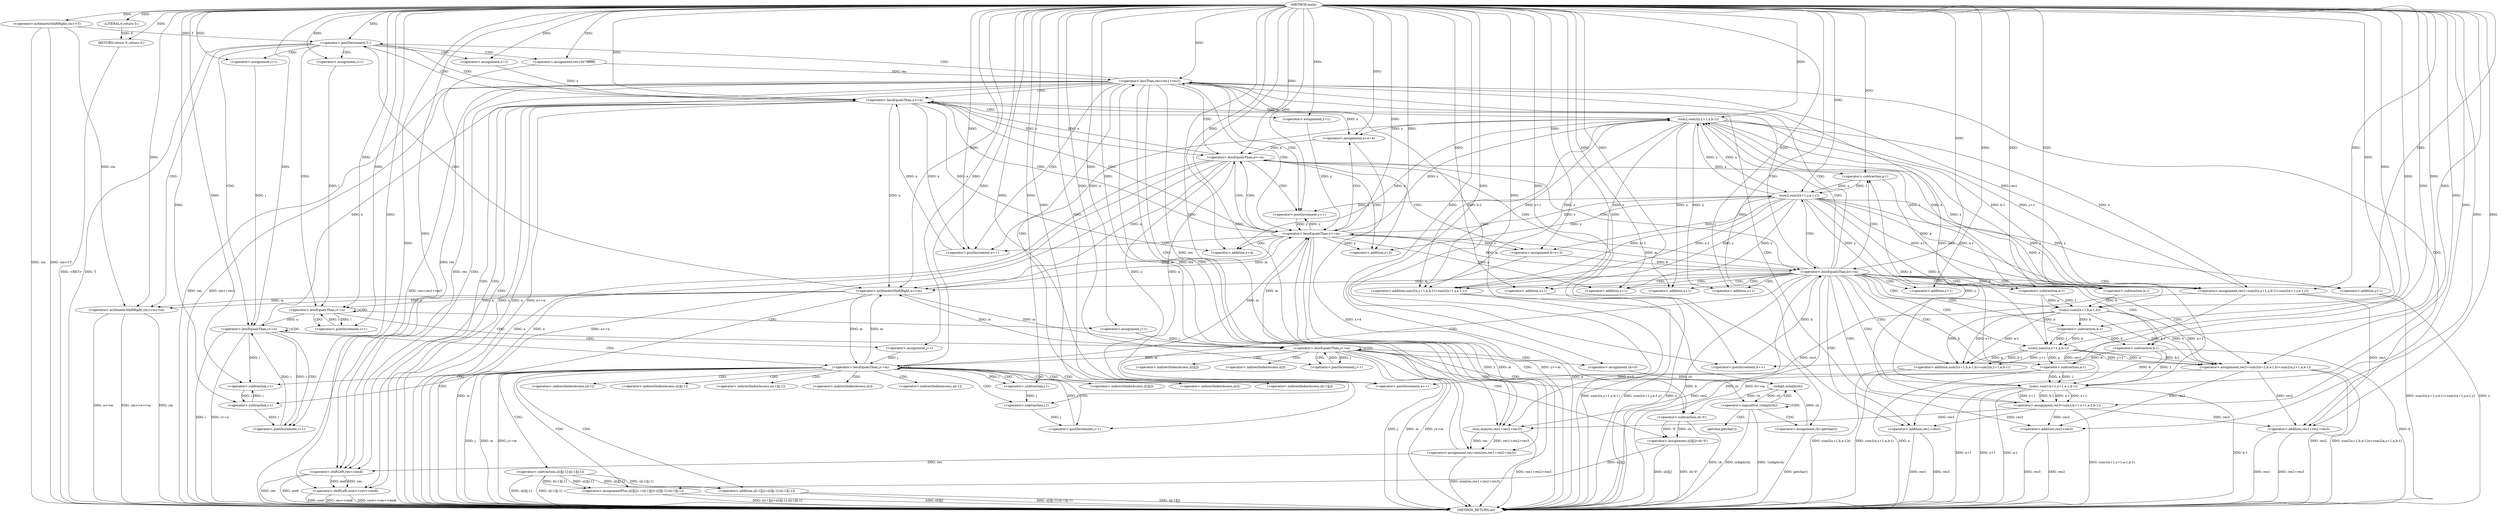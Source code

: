 digraph "main" {  
"1000165" [label = "(METHOD,main)" ]
"1000410" [label = "(METHOD_RETURN,int)" ]
"1000168" [label = "(<operator>.arithmeticShiftRight,cin>>T)" ]
"1000408" [label = "(RETURN,return 0;,return 0;)" ]
"1000172" [label = "(<operator>.postDecrement,T--)" ]
"1000409" [label = "(LITERAL,0,return 0;)" ]
"1000175" [label = "(<operator>.arithmeticShiftRight,cin>>n>>m)" ]
"1000223" [label = "(<operator>.assignment,res=0x7fffffff)" ]
"1000403" [label = "(<operator>.shiftLeft,cout<<res<<endl)" ]
"1000182" [label = "(<operator>.assignment,i=1)" ]
"1000185" [label = "(<operator>.lessEqualsThan,i<=n)" ]
"1000188" [label = "(<operator>.postIncrement,i++)" ]
"1000228" [label = "(<operator>.assignment,i=1)" ]
"1000231" [label = "(<operator>.lessEqualsThan,i<=n)" ]
"1000234" [label = "(<operator>.postIncrement,i++)" ]
"1000281" [label = "(<operator>.assignment,x=1)" ]
"1000284" [label = "(<operator>.lessEqualsThan,x<=n)" ]
"1000287" [label = "(<operator>.postIncrement,x++)" ]
"1000177" [label = "(<operator>.arithmeticShiftRight,n>>m)" ]
"1000405" [label = "(<operator>.shiftLeft,res<<endl)" ]
"1000193" [label = "(<operator>.assignment,j=1)" ]
"1000196" [label = "(<operator>.lessEqualsThan,j<=m)" ]
"1000199" [label = "(<operator>.postIncrement,j++)" ]
"1000239" [label = "(<operator>.assignment,j=1)" ]
"1000242" [label = "(<operator>.lessEqualsThan,j<=m)" ]
"1000245" [label = "(<operator>.postIncrement,j++)" ]
"1000292" [label = "(<operator>.assignment,y=1)" ]
"1000295" [label = "(<operator>.lessEqualsThan,y<=m)" ]
"1000298" [label = "(<operator>.postIncrement,y++)" ]
"1000203" [label = "(<operator>.assignment,ch=0)" ]
"1000213" [label = "(<operator>.assignment,s[i][j]=ch-'0')" ]
"1000248" [label = "(<operator>.assignmentPlus,s[i][j]+=s[i-1][j]+s[i][j-1]-s[i-1][j-1])" ]
"1000207" [label = "(<operator>.logicalNot,!isdigit(ch))" ]
"1000210" [label = "(<operator>.assignment,ch=getchar())" ]
"1000303" [label = "(<operator>.assignment,a=x+4)" ]
"1000308" [label = "(<operator>.lessEqualsThan,a<=n)" ]
"1000311" [label = "(<operator>.postIncrement,a++)" ]
"1000219" [label = "(<operator>.subtraction,ch-'0')" ]
"1000254" [label = "(<operator>.addition,s[i-1][j]+s[i][j-1]-s[i-1][j-1])" ]
"1000208" [label = "(isdigit,isdigit(ch))" ]
"1000262" [label = "(<operator>.subtraction,s[i][j-1]-s[i-1][j-1])" ]
"1000305" [label = "(<operator>.addition,x+4)" ]
"1000316" [label = "(<operator>.assignment,b=y+3)" ]
"1000321" [label = "(<operator>.lessEqualsThan,b<=m)" ]
"1000324" [label = "(<operator>.postIncrement,b++)" ]
"1000328" [label = "(<operator>.assignment,res1=sum2(x,y+1,x,b-1)+sum2(x+1,y,a-1,y))" ]
"1000350" [label = "(<operator>.assignment,res2=sum2(x+1,b,a-1,b)+sum2(a,y+1,a,b-1))" ]
"1000372" [label = "(<operator>.assignment,res3=sum1(x+1,y+1,a-1,b-1))" ]
"1000394" [label = "(<operator>.assignment,res=min(res,res1+res2+res3))" ]
"1000258" [label = "(<operator>.subtraction,i-1)" ]
"1000267" [label = "(<operator>.subtraction,j-1)" ]
"1000276" [label = "(<operator>.subtraction,j-1)" ]
"1000318" [label = "(<operator>.addition,y+3)" ]
"1000388" [label = "(<operator>.lessThan,res<res1+res3)" ]
"1000273" [label = "(<operator>.subtraction,i-1)" ]
"1000330" [label = "(<operator>.addition,sum2(x,y+1,x,b-1)+sum2(x+1,y,a-1,y))" ]
"1000352" [label = "(<operator>.addition,sum2(x+1,b,a-1,b)+sum2(a,y+1,a,b-1))" ]
"1000374" [label = "(sum1,sum1(x+1,y+1,a-1,b-1))" ]
"1000396" [label = "(min,min(res,res1+res2+res3))" ]
"1000331" [label = "(sum2,sum2(x,y+1,x,b-1))" ]
"1000340" [label = "(sum2,sum2(x+1,y,a-1,y))" ]
"1000353" [label = "(sum2,sum2(x+1,b,a-1,b))" ]
"1000362" [label = "(sum2,sum2(a,y+1,a,b-1))" ]
"1000375" [label = "(<operator>.addition,x+1)" ]
"1000378" [label = "(<operator>.addition,y+1)" ]
"1000381" [label = "(<operator>.subtraction,a-1)" ]
"1000384" [label = "(<operator>.subtraction,b-1)" ]
"1000390" [label = "(<operator>.addition,res1+res3)" ]
"1000398" [label = "(<operator>.addition,res1+res2+res3)" ]
"1000333" [label = "(<operator>.addition,y+1)" ]
"1000337" [label = "(<operator>.subtraction,b-1)" ]
"1000341" [label = "(<operator>.addition,x+1)" ]
"1000345" [label = "(<operator>.subtraction,a-1)" ]
"1000354" [label = "(<operator>.addition,x+1)" ]
"1000358" [label = "(<operator>.subtraction,a-1)" ]
"1000364" [label = "(<operator>.addition,y+1)" ]
"1000368" [label = "(<operator>.subtraction,b-1)" ]
"1000400" [label = "(<operator>.addition,res2+res3)" ]
"1000214" [label = "(<operator>.indirectIndexAccess,s[i][j])" ]
"1000249" [label = "(<operator>.indirectIndexAccess,s[i][j])" ]
"1000212" [label = "(getchar,getchar())" ]
"1000215" [label = "(<operator>.indirectIndexAccess,s[i])" ]
"1000250" [label = "(<operator>.indirectIndexAccess,s[i])" ]
"1000255" [label = "(<operator>.indirectIndexAccess,s[i-1][j])" ]
"1000256" [label = "(<operator>.indirectIndexAccess,s[i-1])" ]
"1000263" [label = "(<operator>.indirectIndexAccess,s[i][j-1])" ]
"1000270" [label = "(<operator>.indirectIndexAccess,s[i-1][j-1])" ]
"1000264" [label = "(<operator>.indirectIndexAccess,s[i])" ]
"1000271" [label = "(<operator>.indirectIndexAccess,s[i-1])" ]
  "1000168" -> "1000410"  [ label = "DDG: cin"] 
  "1000168" -> "1000410"  [ label = "DDG: cin>>T"] 
  "1000172" -> "1000410"  [ label = "DDG: T"] 
  "1000175" -> "1000410"  [ label = "DDG: cin"] 
  "1000177" -> "1000410"  [ label = "DDG: m"] 
  "1000175" -> "1000410"  [ label = "DDG: n>>m"] 
  "1000175" -> "1000410"  [ label = "DDG: cin>>n>>m"] 
  "1000231" -> "1000410"  [ label = "DDG: i"] 
  "1000231" -> "1000410"  [ label = "DDG: i<=n"] 
  "1000284" -> "1000410"  [ label = "DDG: x"] 
  "1000284" -> "1000410"  [ label = "DDG: n"] 
  "1000284" -> "1000410"  [ label = "DDG: x<=n"] 
  "1000295" -> "1000410"  [ label = "DDG: y"] 
  "1000295" -> "1000410"  [ label = "DDG: m"] 
  "1000295" -> "1000410"  [ label = "DDG: y<=m"] 
  "1000303" -> "1000410"  [ label = "DDG: x+4"] 
  "1000308" -> "1000410"  [ label = "DDG: a"] 
  "1000308" -> "1000410"  [ label = "DDG: n"] 
  "1000308" -> "1000410"  [ label = "DDG: a<=n"] 
  "1000316" -> "1000410"  [ label = "DDG: y+3"] 
  "1000321" -> "1000410"  [ label = "DDG: b"] 
  "1000321" -> "1000410"  [ label = "DDG: m"] 
  "1000321" -> "1000410"  [ label = "DDG: b<=m"] 
  "1000330" -> "1000410"  [ label = "DDG: sum2(x,y+1,x,b-1)"] 
  "1000330" -> "1000410"  [ label = "DDG: sum2(x+1,y,a-1,y)"] 
  "1000328" -> "1000410"  [ label = "DDG: sum2(x,y+1,x,b-1)+sum2(x+1,y,a-1,y)"] 
  "1000350" -> "1000410"  [ label = "DDG: res2"] 
  "1000352" -> "1000410"  [ label = "DDG: sum2(x+1,b,a-1,b)"] 
  "1000352" -> "1000410"  [ label = "DDG: sum2(a,y+1,a,b-1)"] 
  "1000350" -> "1000410"  [ label = "DDG: sum2(x+1,b,a-1,b)+sum2(a,y+1,a,b-1)"] 
  "1000375" -> "1000410"  [ label = "DDG: x"] 
  "1000374" -> "1000410"  [ label = "DDG: x+1"] 
  "1000378" -> "1000410"  [ label = "DDG: y"] 
  "1000374" -> "1000410"  [ label = "DDG: y+1"] 
  "1000381" -> "1000410"  [ label = "DDG: a"] 
  "1000374" -> "1000410"  [ label = "DDG: a-1"] 
  "1000384" -> "1000410"  [ label = "DDG: b"] 
  "1000374" -> "1000410"  [ label = "DDG: b-1"] 
  "1000372" -> "1000410"  [ label = "DDG: sum1(x+1,y+1,a-1,b-1)"] 
  "1000388" -> "1000410"  [ label = "DDG: res"] 
  "1000390" -> "1000410"  [ label = "DDG: res1"] 
  "1000390" -> "1000410"  [ label = "DDG: res3"] 
  "1000388" -> "1000410"  [ label = "DDG: res1+res3"] 
  "1000388" -> "1000410"  [ label = "DDG: res<res1+res3"] 
  "1000398" -> "1000410"  [ label = "DDG: res1"] 
  "1000400" -> "1000410"  [ label = "DDG: res2"] 
  "1000400" -> "1000410"  [ label = "DDG: res3"] 
  "1000398" -> "1000410"  [ label = "DDG: res2+res3"] 
  "1000396" -> "1000410"  [ label = "DDG: res1+res2+res3"] 
  "1000394" -> "1000410"  [ label = "DDG: min(res,res1+res2+res3)"] 
  "1000405" -> "1000410"  [ label = "DDG: res"] 
  "1000403" -> "1000410"  [ label = "DDG: res<<endl"] 
  "1000403" -> "1000410"  [ label = "DDG: cout<<res<<endl"] 
  "1000242" -> "1000410"  [ label = "DDG: j"] 
  "1000242" -> "1000410"  [ label = "DDG: m"] 
  "1000242" -> "1000410"  [ label = "DDG: j<=m"] 
  "1000248" -> "1000410"  [ label = "DDG: s[i][j]"] 
  "1000254" -> "1000410"  [ label = "DDG: s[i-1][j]"] 
  "1000262" -> "1000410"  [ label = "DDG: s[i][j-1]"] 
  "1000262" -> "1000410"  [ label = "DDG: s[i-1][j-1]"] 
  "1000254" -> "1000410"  [ label = "DDG: s[i][j-1]-s[i-1][j-1]"] 
  "1000248" -> "1000410"  [ label = "DDG: s[i-1][j]+s[i][j-1]-s[i-1][j-1]"] 
  "1000196" -> "1000410"  [ label = "DDG: j"] 
  "1000196" -> "1000410"  [ label = "DDG: m"] 
  "1000196" -> "1000410"  [ label = "DDG: j<=m"] 
  "1000207" -> "1000410"  [ label = "DDG: isdigit(ch)"] 
  "1000207" -> "1000410"  [ label = "DDG: !isdigit(ch)"] 
  "1000213" -> "1000410"  [ label = "DDG: s[i][j]"] 
  "1000219" -> "1000410"  [ label = "DDG: ch"] 
  "1000213" -> "1000410"  [ label = "DDG: ch-'0'"] 
  "1000210" -> "1000410"  [ label = "DDG: getchar()"] 
  "1000408" -> "1000410"  [ label = "DDG: <RET>"] 
  "1000405" -> "1000410"  [ label = "DDG: endl"] 
  "1000403" -> "1000410"  [ label = "DDG: cout"] 
  "1000409" -> "1000408"  [ label = "DDG: 0"] 
  "1000165" -> "1000408"  [ label = "DDG: "] 
  "1000165" -> "1000168"  [ label = "DDG: "] 
  "1000165" -> "1000409"  [ label = "DDG: "] 
  "1000168" -> "1000172"  [ label = "DDG: T"] 
  "1000165" -> "1000172"  [ label = "DDG: "] 
  "1000165" -> "1000223"  [ label = "DDG: "] 
  "1000168" -> "1000175"  [ label = "DDG: cin"] 
  "1000165" -> "1000175"  [ label = "DDG: "] 
  "1000177" -> "1000175"  [ label = "DDG: m"] 
  "1000177" -> "1000175"  [ label = "DDG: n"] 
  "1000165" -> "1000182"  [ label = "DDG: "] 
  "1000165" -> "1000228"  [ label = "DDG: "] 
  "1000165" -> "1000281"  [ label = "DDG: "] 
  "1000165" -> "1000403"  [ label = "DDG: "] 
  "1000405" -> "1000403"  [ label = "DDG: endl"] 
  "1000405" -> "1000403"  [ label = "DDG: res"] 
  "1000284" -> "1000177"  [ label = "DDG: n"] 
  "1000308" -> "1000177"  [ label = "DDG: n"] 
  "1000165" -> "1000177"  [ label = "DDG: "] 
  "1000295" -> "1000177"  [ label = "DDG: m"] 
  "1000321" -> "1000177"  [ label = "DDG: m"] 
  "1000242" -> "1000177"  [ label = "DDG: m"] 
  "1000196" -> "1000177"  [ label = "DDG: m"] 
  "1000182" -> "1000185"  [ label = "DDG: i"] 
  "1000188" -> "1000185"  [ label = "DDG: i"] 
  "1000165" -> "1000185"  [ label = "DDG: "] 
  "1000177" -> "1000185"  [ label = "DDG: n"] 
  "1000185" -> "1000188"  [ label = "DDG: i"] 
  "1000165" -> "1000188"  [ label = "DDG: "] 
  "1000228" -> "1000231"  [ label = "DDG: i"] 
  "1000234" -> "1000231"  [ label = "DDG: i"] 
  "1000165" -> "1000231"  [ label = "DDG: "] 
  "1000185" -> "1000231"  [ label = "DDG: n"] 
  "1000231" -> "1000234"  [ label = "DDG: i"] 
  "1000273" -> "1000234"  [ label = "DDG: i"] 
  "1000165" -> "1000234"  [ label = "DDG: "] 
  "1000281" -> "1000284"  [ label = "DDG: x"] 
  "1000287" -> "1000284"  [ label = "DDG: x"] 
  "1000165" -> "1000284"  [ label = "DDG: "] 
  "1000231" -> "1000284"  [ label = "DDG: n"] 
  "1000308" -> "1000284"  [ label = "DDG: n"] 
  "1000284" -> "1000287"  [ label = "DDG: x"] 
  "1000165" -> "1000287"  [ label = "DDG: "] 
  "1000331" -> "1000287"  [ label = "DDG: x"] 
  "1000223" -> "1000405"  [ label = "DDG: res"] 
  "1000388" -> "1000405"  [ label = "DDG: res"] 
  "1000394" -> "1000405"  [ label = "DDG: res"] 
  "1000165" -> "1000405"  [ label = "DDG: "] 
  "1000165" -> "1000193"  [ label = "DDG: "] 
  "1000165" -> "1000239"  [ label = "DDG: "] 
  "1000165" -> "1000292"  [ label = "DDG: "] 
  "1000193" -> "1000196"  [ label = "DDG: j"] 
  "1000199" -> "1000196"  [ label = "DDG: j"] 
  "1000165" -> "1000196"  [ label = "DDG: "] 
  "1000177" -> "1000196"  [ label = "DDG: m"] 
  "1000196" -> "1000199"  [ label = "DDG: j"] 
  "1000165" -> "1000199"  [ label = "DDG: "] 
  "1000165" -> "1000203"  [ label = "DDG: "] 
  "1000219" -> "1000213"  [ label = "DDG: ch"] 
  "1000219" -> "1000213"  [ label = "DDG: '0'"] 
  "1000239" -> "1000242"  [ label = "DDG: j"] 
  "1000245" -> "1000242"  [ label = "DDG: j"] 
  "1000165" -> "1000242"  [ label = "DDG: "] 
  "1000177" -> "1000242"  [ label = "DDG: m"] 
  "1000196" -> "1000242"  [ label = "DDG: m"] 
  "1000276" -> "1000245"  [ label = "DDG: j"] 
  "1000165" -> "1000245"  [ label = "DDG: "] 
  "1000262" -> "1000248"  [ label = "DDG: s[i][j-1]"] 
  "1000262" -> "1000248"  [ label = "DDG: s[i-1][j-1]"] 
  "1000292" -> "1000295"  [ label = "DDG: y"] 
  "1000298" -> "1000295"  [ label = "DDG: y"] 
  "1000165" -> "1000295"  [ label = "DDG: "] 
  "1000177" -> "1000295"  [ label = "DDG: m"] 
  "1000321" -> "1000295"  [ label = "DDG: m"] 
  "1000242" -> "1000295"  [ label = "DDG: m"] 
  "1000196" -> "1000295"  [ label = "DDG: m"] 
  "1000295" -> "1000298"  [ label = "DDG: y"] 
  "1000165" -> "1000298"  [ label = "DDG: "] 
  "1000340" -> "1000298"  [ label = "DDG: y"] 
  "1000165" -> "1000210"  [ label = "DDG: "] 
  "1000213" -> "1000248"  [ label = "DDG: s[i][j]"] 
  "1000165" -> "1000303"  [ label = "DDG: "] 
  "1000284" -> "1000303"  [ label = "DDG: x"] 
  "1000331" -> "1000303"  [ label = "DDG: x"] 
  "1000208" -> "1000207"  [ label = "DDG: ch"] 
  "1000208" -> "1000219"  [ label = "DDG: ch"] 
  "1000165" -> "1000219"  [ label = "DDG: "] 
  "1000262" -> "1000254"  [ label = "DDG: s[i][j-1]"] 
  "1000262" -> "1000254"  [ label = "DDG: s[i-1][j-1]"] 
  "1000303" -> "1000308"  [ label = "DDG: a"] 
  "1000311" -> "1000308"  [ label = "DDG: a"] 
  "1000165" -> "1000308"  [ label = "DDG: "] 
  "1000284" -> "1000308"  [ label = "DDG: n"] 
  "1000308" -> "1000311"  [ label = "DDG: a"] 
  "1000381" -> "1000311"  [ label = "DDG: a"] 
  "1000165" -> "1000311"  [ label = "DDG: "] 
  "1000203" -> "1000208"  [ label = "DDG: ch"] 
  "1000210" -> "1000208"  [ label = "DDG: ch"] 
  "1000165" -> "1000208"  [ label = "DDG: "] 
  "1000284" -> "1000305"  [ label = "DDG: x"] 
  "1000165" -> "1000305"  [ label = "DDG: "] 
  "1000331" -> "1000305"  [ label = "DDG: x"] 
  "1000165" -> "1000316"  [ label = "DDG: "] 
  "1000295" -> "1000316"  [ label = "DDG: y"] 
  "1000340" -> "1000316"  [ label = "DDG: y"] 
  "1000316" -> "1000321"  [ label = "DDG: b"] 
  "1000324" -> "1000321"  [ label = "DDG: b"] 
  "1000165" -> "1000321"  [ label = "DDG: "] 
  "1000295" -> "1000321"  [ label = "DDG: m"] 
  "1000384" -> "1000324"  [ label = "DDG: b"] 
  "1000165" -> "1000324"  [ label = "DDG: "] 
  "1000331" -> "1000328"  [ label = "DDG: b-1"] 
  "1000331" -> "1000328"  [ label = "DDG: y+1"] 
  "1000331" -> "1000328"  [ label = "DDG: x"] 
  "1000340" -> "1000328"  [ label = "DDG: x+1"] 
  "1000340" -> "1000328"  [ label = "DDG: a-1"] 
  "1000340" -> "1000328"  [ label = "DDG: y"] 
  "1000362" -> "1000350"  [ label = "DDG: a"] 
  "1000362" -> "1000350"  [ label = "DDG: b-1"] 
  "1000362" -> "1000350"  [ label = "DDG: y+1"] 
  "1000353" -> "1000350"  [ label = "DDG: b"] 
  "1000353" -> "1000350"  [ label = "DDG: x+1"] 
  "1000353" -> "1000350"  [ label = "DDG: a-1"] 
  "1000374" -> "1000372"  [ label = "DDG: a-1"] 
  "1000374" -> "1000372"  [ label = "DDG: x+1"] 
  "1000374" -> "1000372"  [ label = "DDG: y+1"] 
  "1000374" -> "1000372"  [ label = "DDG: b-1"] 
  "1000396" -> "1000394"  [ label = "DDG: res"] 
  "1000396" -> "1000394"  [ label = "DDG: res1+res2+res3"] 
  "1000231" -> "1000258"  [ label = "DDG: i"] 
  "1000273" -> "1000258"  [ label = "DDG: i"] 
  "1000165" -> "1000258"  [ label = "DDG: "] 
  "1000242" -> "1000267"  [ label = "DDG: j"] 
  "1000165" -> "1000267"  [ label = "DDG: "] 
  "1000267" -> "1000276"  [ label = "DDG: j"] 
  "1000165" -> "1000276"  [ label = "DDG: "] 
  "1000295" -> "1000318"  [ label = "DDG: y"] 
  "1000165" -> "1000318"  [ label = "DDG: "] 
  "1000340" -> "1000318"  [ label = "DDG: y"] 
  "1000165" -> "1000328"  [ label = "DDG: "] 
  "1000165" -> "1000350"  [ label = "DDG: "] 
  "1000165" -> "1000372"  [ label = "DDG: "] 
  "1000165" -> "1000394"  [ label = "DDG: "] 
  "1000258" -> "1000273"  [ label = "DDG: i"] 
  "1000165" -> "1000273"  [ label = "DDG: "] 
  "1000331" -> "1000330"  [ label = "DDG: b-1"] 
  "1000331" -> "1000330"  [ label = "DDG: y+1"] 
  "1000331" -> "1000330"  [ label = "DDG: x"] 
  "1000340" -> "1000330"  [ label = "DDG: x+1"] 
  "1000340" -> "1000330"  [ label = "DDG: a-1"] 
  "1000340" -> "1000330"  [ label = "DDG: y"] 
  "1000353" -> "1000352"  [ label = "DDG: b"] 
  "1000353" -> "1000352"  [ label = "DDG: x+1"] 
  "1000353" -> "1000352"  [ label = "DDG: a-1"] 
  "1000362" -> "1000352"  [ label = "DDG: a"] 
  "1000362" -> "1000352"  [ label = "DDG: b-1"] 
  "1000362" -> "1000352"  [ label = "DDG: y+1"] 
  "1000165" -> "1000374"  [ label = "DDG: "] 
  "1000331" -> "1000374"  [ label = "DDG: x"] 
  "1000381" -> "1000374"  [ label = "DDG: 1"] 
  "1000381" -> "1000374"  [ label = "DDG: a"] 
  "1000340" -> "1000374"  [ label = "DDG: y"] 
  "1000384" -> "1000374"  [ label = "DDG: 1"] 
  "1000384" -> "1000374"  [ label = "DDG: b"] 
  "1000223" -> "1000388"  [ label = "DDG: res"] 
  "1000394" -> "1000388"  [ label = "DDG: res"] 
  "1000165" -> "1000388"  [ label = "DDG: "] 
  "1000372" -> "1000388"  [ label = "DDG: res3"] 
  "1000328" -> "1000388"  [ label = "DDG: res1"] 
  "1000388" -> "1000396"  [ label = "DDG: res"] 
  "1000165" -> "1000396"  [ label = "DDG: "] 
  "1000328" -> "1000396"  [ label = "DDG: res1"] 
  "1000350" -> "1000396"  [ label = "DDG: res2"] 
  "1000372" -> "1000396"  [ label = "DDG: res3"] 
  "1000165" -> "1000331"  [ label = "DDG: "] 
  "1000284" -> "1000331"  [ label = "DDG: x"] 
  "1000337" -> "1000331"  [ label = "DDG: 1"] 
  "1000337" -> "1000331"  [ label = "DDG: b"] 
  "1000295" -> "1000331"  [ label = "DDG: y"] 
  "1000340" -> "1000331"  [ label = "DDG: y"] 
  "1000345" -> "1000340"  [ label = "DDG: 1"] 
  "1000345" -> "1000340"  [ label = "DDG: a"] 
  "1000165" -> "1000340"  [ label = "DDG: "] 
  "1000295" -> "1000340"  [ label = "DDG: y"] 
  "1000331" -> "1000340"  [ label = "DDG: x"] 
  "1000337" -> "1000353"  [ label = "DDG: b"] 
  "1000165" -> "1000353"  [ label = "DDG: "] 
  "1000358" -> "1000353"  [ label = "DDG: 1"] 
  "1000358" -> "1000353"  [ label = "DDG: a"] 
  "1000331" -> "1000353"  [ label = "DDG: x"] 
  "1000358" -> "1000362"  [ label = "DDG: a"] 
  "1000165" -> "1000362"  [ label = "DDG: "] 
  "1000368" -> "1000362"  [ label = "DDG: 1"] 
  "1000368" -> "1000362"  [ label = "DDG: b"] 
  "1000340" -> "1000362"  [ label = "DDG: y"] 
  "1000165" -> "1000375"  [ label = "DDG: "] 
  "1000331" -> "1000375"  [ label = "DDG: x"] 
  "1000165" -> "1000378"  [ label = "DDG: "] 
  "1000340" -> "1000378"  [ label = "DDG: y"] 
  "1000362" -> "1000381"  [ label = "DDG: a"] 
  "1000165" -> "1000381"  [ label = "DDG: "] 
  "1000368" -> "1000384"  [ label = "DDG: b"] 
  "1000165" -> "1000384"  [ label = "DDG: "] 
  "1000328" -> "1000390"  [ label = "DDG: res1"] 
  "1000165" -> "1000390"  [ label = "DDG: "] 
  "1000372" -> "1000390"  [ label = "DDG: res3"] 
  "1000165" -> "1000398"  [ label = "DDG: "] 
  "1000328" -> "1000398"  [ label = "DDG: res1"] 
  "1000350" -> "1000398"  [ label = "DDG: res2"] 
  "1000372" -> "1000398"  [ label = "DDG: res3"] 
  "1000165" -> "1000333"  [ label = "DDG: "] 
  "1000295" -> "1000333"  [ label = "DDG: y"] 
  "1000340" -> "1000333"  [ label = "DDG: y"] 
  "1000321" -> "1000337"  [ label = "DDG: b"] 
  "1000165" -> "1000337"  [ label = "DDG: "] 
  "1000331" -> "1000341"  [ label = "DDG: x"] 
  "1000165" -> "1000341"  [ label = "DDG: "] 
  "1000308" -> "1000345"  [ label = "DDG: a"] 
  "1000381" -> "1000345"  [ label = "DDG: a"] 
  "1000165" -> "1000345"  [ label = "DDG: "] 
  "1000165" -> "1000354"  [ label = "DDG: "] 
  "1000331" -> "1000354"  [ label = "DDG: x"] 
  "1000345" -> "1000358"  [ label = "DDG: a"] 
  "1000165" -> "1000358"  [ label = "DDG: "] 
  "1000340" -> "1000364"  [ label = "DDG: y"] 
  "1000165" -> "1000364"  [ label = "DDG: "] 
  "1000353" -> "1000368"  [ label = "DDG: b"] 
  "1000165" -> "1000368"  [ label = "DDG: "] 
  "1000350" -> "1000400"  [ label = "DDG: res2"] 
  "1000165" -> "1000400"  [ label = "DDG: "] 
  "1000372" -> "1000400"  [ label = "DDG: res3"] 
  "1000172" -> "1000182"  [ label = "CDG: "] 
  "1000172" -> "1000281"  [ label = "CDG: "] 
  "1000172" -> "1000231"  [ label = "CDG: "] 
  "1000172" -> "1000284"  [ label = "CDG: "] 
  "1000172" -> "1000175"  [ label = "CDG: "] 
  "1000172" -> "1000185"  [ label = "CDG: "] 
  "1000172" -> "1000177"  [ label = "CDG: "] 
  "1000172" -> "1000223"  [ label = "CDG: "] 
  "1000172" -> "1000228"  [ label = "CDG: "] 
  "1000185" -> "1000188"  [ label = "CDG: "] 
  "1000185" -> "1000193"  [ label = "CDG: "] 
  "1000185" -> "1000185"  [ label = "CDG: "] 
  "1000185" -> "1000196"  [ label = "CDG: "] 
  "1000231" -> "1000242"  [ label = "CDG: "] 
  "1000231" -> "1000234"  [ label = "CDG: "] 
  "1000231" -> "1000231"  [ label = "CDG: "] 
  "1000231" -> "1000239"  [ label = "CDG: "] 
  "1000284" -> "1000292"  [ label = "CDG: "] 
  "1000284" -> "1000405"  [ label = "CDG: "] 
  "1000284" -> "1000295"  [ label = "CDG: "] 
  "1000284" -> "1000172"  [ label = "CDG: "] 
  "1000284" -> "1000403"  [ label = "CDG: "] 
  "1000196" -> "1000208"  [ label = "CDG: "] 
  "1000196" -> "1000199"  [ label = "CDG: "] 
  "1000196" -> "1000214"  [ label = "CDG: "] 
  "1000196" -> "1000203"  [ label = "CDG: "] 
  "1000196" -> "1000219"  [ label = "CDG: "] 
  "1000196" -> "1000213"  [ label = "CDG: "] 
  "1000196" -> "1000196"  [ label = "CDG: "] 
  "1000196" -> "1000215"  [ label = "CDG: "] 
  "1000196" -> "1000207"  [ label = "CDG: "] 
  "1000242" -> "1000258"  [ label = "CDG: "] 
  "1000242" -> "1000276"  [ label = "CDG: "] 
  "1000242" -> "1000254"  [ label = "CDG: "] 
  "1000242" -> "1000242"  [ label = "CDG: "] 
  "1000242" -> "1000248"  [ label = "CDG: "] 
  "1000242" -> "1000263"  [ label = "CDG: "] 
  "1000242" -> "1000262"  [ label = "CDG: "] 
  "1000242" -> "1000271"  [ label = "CDG: "] 
  "1000242" -> "1000267"  [ label = "CDG: "] 
  "1000242" -> "1000249"  [ label = "CDG: "] 
  "1000242" -> "1000256"  [ label = "CDG: "] 
  "1000242" -> "1000255"  [ label = "CDG: "] 
  "1000242" -> "1000250"  [ label = "CDG: "] 
  "1000242" -> "1000273"  [ label = "CDG: "] 
  "1000242" -> "1000270"  [ label = "CDG: "] 
  "1000242" -> "1000245"  [ label = "CDG: "] 
  "1000242" -> "1000264"  [ label = "CDG: "] 
  "1000295" -> "1000308"  [ label = "CDG: "] 
  "1000295" -> "1000303"  [ label = "CDG: "] 
  "1000295" -> "1000287"  [ label = "CDG: "] 
  "1000295" -> "1000305"  [ label = "CDG: "] 
  "1000295" -> "1000284"  [ label = "CDG: "] 
  "1000207" -> "1000208"  [ label = "CDG: "] 
  "1000207" -> "1000210"  [ label = "CDG: "] 
  "1000207" -> "1000212"  [ label = "CDG: "] 
  "1000207" -> "1000207"  [ label = "CDG: "] 
  "1000308" -> "1000298"  [ label = "CDG: "] 
  "1000308" -> "1000321"  [ label = "CDG: "] 
  "1000308" -> "1000316"  [ label = "CDG: "] 
  "1000308" -> "1000318"  [ label = "CDG: "] 
  "1000308" -> "1000295"  [ label = "CDG: "] 
  "1000321" -> "1000362"  [ label = "CDG: "] 
  "1000321" -> "1000368"  [ label = "CDG: "] 
  "1000321" -> "1000353"  [ label = "CDG: "] 
  "1000321" -> "1000330"  [ label = "CDG: "] 
  "1000321" -> "1000308"  [ label = "CDG: "] 
  "1000321" -> "1000378"  [ label = "CDG: "] 
  "1000321" -> "1000364"  [ label = "CDG: "] 
  "1000321" -> "1000350"  [ label = "CDG: "] 
  "1000321" -> "1000340"  [ label = "CDG: "] 
  "1000321" -> "1000331"  [ label = "CDG: "] 
  "1000321" -> "1000372"  [ label = "CDG: "] 
  "1000321" -> "1000381"  [ label = "CDG: "] 
  "1000321" -> "1000337"  [ label = "CDG: "] 
  "1000321" -> "1000345"  [ label = "CDG: "] 
  "1000321" -> "1000354"  [ label = "CDG: "] 
  "1000321" -> "1000388"  [ label = "CDG: "] 
  "1000321" -> "1000375"  [ label = "CDG: "] 
  "1000321" -> "1000311"  [ label = "CDG: "] 
  "1000321" -> "1000352"  [ label = "CDG: "] 
  "1000321" -> "1000341"  [ label = "CDG: "] 
  "1000321" -> "1000333"  [ label = "CDG: "] 
  "1000321" -> "1000384"  [ label = "CDG: "] 
  "1000321" -> "1000328"  [ label = "CDG: "] 
  "1000321" -> "1000390"  [ label = "CDG: "] 
  "1000321" -> "1000374"  [ label = "CDG: "] 
  "1000321" -> "1000358"  [ label = "CDG: "] 
  "1000388" -> "1000396"  [ label = "CDG: "] 
  "1000388" -> "1000321"  [ label = "CDG: "] 
  "1000388" -> "1000398"  [ label = "CDG: "] 
  "1000388" -> "1000394"  [ label = "CDG: "] 
  "1000388" -> "1000324"  [ label = "CDG: "] 
  "1000388" -> "1000400"  [ label = "CDG: "] 
  "1000388" -> "1000298"  [ label = "CDG: "] 
  "1000388" -> "1000308"  [ label = "CDG: "] 
  "1000388" -> "1000287"  [ label = "CDG: "] 
  "1000388" -> "1000405"  [ label = "CDG: "] 
  "1000388" -> "1000284"  [ label = "CDG: "] 
  "1000388" -> "1000311"  [ label = "CDG: "] 
  "1000388" -> "1000295"  [ label = "CDG: "] 
  "1000388" -> "1000172"  [ label = "CDG: "] 
  "1000388" -> "1000403"  [ label = "CDG: "] 
}
